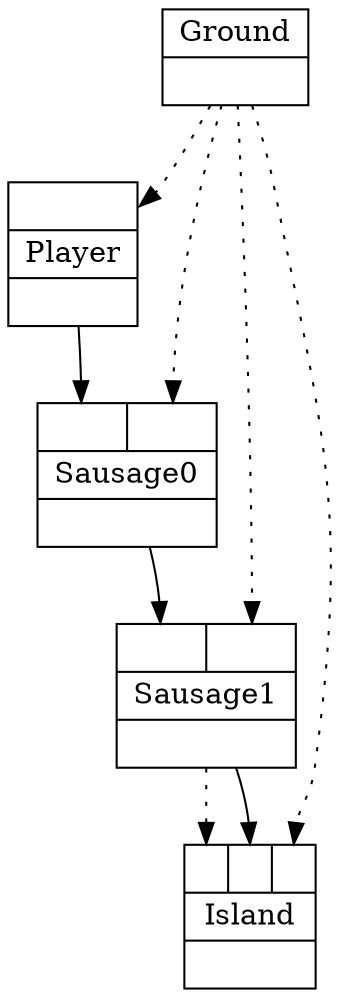 digraph G {
node [shape=record];
Player[ label ="{{<GroundP>}|{Player}|<PlayerOUT>}"];
Ground[ label ="{{Ground}|<GroundOUT>}"];
Sausage0[ label ="{{<Player>|<GroundP>}|{Sausage0}|<Sausage0OUT>}"];
Sausage1[ label ="{{<Sausage0>|<GroundP>}|{Sausage1}|<Sausage1OUT>}"];
Island[ label ="{{<Sausage1P>|<Sausage1>|<GroundP>}|{Island}|<IslandOUT>}"];
	"Ground" -> "Player":GroundP [style=dotted];
	"Player" -> "Sausage0":Player;
	"Ground" -> "Sausage0":GroundP [style=dotted];
	"Sausage0" -> "Sausage1":Sausage0;
	"Ground" -> "Sausage1":GroundP [style=dotted];
	"Sausage1" -> "Island":Sausage1P [style=dotted];
	"Sausage1" -> "Island":Sausage1;
	"Ground" -> "Island":GroundP [style=dotted];
}